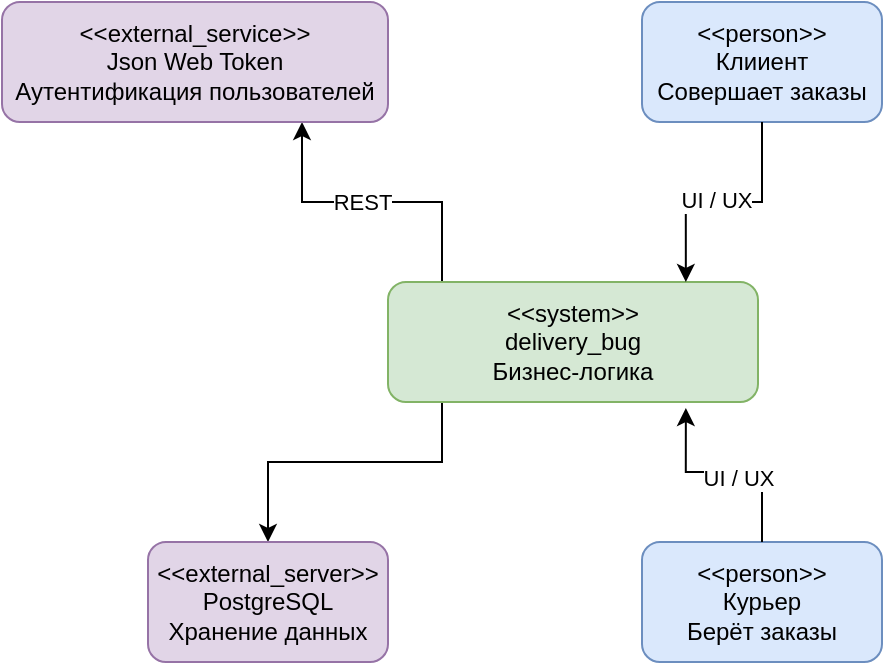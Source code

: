 <mxfile version="22.1.7" type="github" pages="2">
  <diagram id="R2lEEEUBdFMjLlhIrx00" name="Контекстная диаграмма">
    <mxGraphModel dx="1434" dy="790" grid="1" gridSize="10" guides="1" tooltips="1" connect="1" arrows="1" fold="1" page="1" pageScale="1" pageWidth="850" pageHeight="1100" math="0" shadow="0" extFonts="Permanent Marker^https://fonts.googleapis.com/css?family=Permanent+Marker">
      <root>
        <mxCell id="0" />
        <mxCell id="1" parent="0" />
        <mxCell id="ACpa_kCevvZqvN8BtNjZ-6" style="edgeStyle=orthogonalEdgeStyle;rounded=0;orthogonalLoop=1;jettySize=auto;html=1;" parent="1" source="ACpa_kCevvZqvN8BtNjZ-1" target="ACpa_kCevvZqvN8BtNjZ-5" edge="1">
          <mxGeometry relative="1" as="geometry">
            <Array as="points">
              <mxPoint x="360" y="480" />
              <mxPoint x="290" y="480" />
            </Array>
          </mxGeometry>
        </mxCell>
        <mxCell id="x97GfFHNB02WWNfrfIHU-3" value="REST" style="edgeLabel;html=1;align=center;verticalAlign=middle;resizable=0;points=[];" vertex="1" connectable="0" parent="ACpa_kCevvZqvN8BtNjZ-6">
          <mxGeometry x="0.107" y="3" relative="1" as="geometry">
            <mxPoint x="3" y="-3" as="offset" />
          </mxGeometry>
        </mxCell>
        <mxCell id="ACpa_kCevvZqvN8BtNjZ-9" style="edgeStyle=orthogonalEdgeStyle;rounded=0;orthogonalLoop=1;jettySize=auto;html=1;entryX=0.5;entryY=0;entryDx=0;entryDy=0;" parent="1" source="ACpa_kCevvZqvN8BtNjZ-1" target="ACpa_kCevvZqvN8BtNjZ-8" edge="1">
          <mxGeometry relative="1" as="geometry">
            <Array as="points">
              <mxPoint x="360" y="610" />
              <mxPoint x="273" y="610" />
            </Array>
          </mxGeometry>
        </mxCell>
        <mxCell id="ACpa_kCevvZqvN8BtNjZ-1" value="&amp;lt;&amp;lt;system&amp;gt;&amp;gt;&lt;br&gt;delivery_bug&lt;br&gt;Бизнес-логика" style="rounded=1;whiteSpace=wrap;html=1;fillColor=#d5e8d4;strokeColor=#82b366;" parent="1" vertex="1">
          <mxGeometry x="333" y="520" width="185" height="60" as="geometry" />
        </mxCell>
        <mxCell id="ACpa_kCevvZqvN8BtNjZ-2" value="&amp;lt;&amp;lt;person&amp;gt;&amp;gt;&lt;br&gt;Клииент&lt;br&gt;Совершает заказы" style="rounded=1;whiteSpace=wrap;html=1;fillColor=#dae8fc;strokeColor=#6c8ebf;" parent="1" vertex="1">
          <mxGeometry x="460" y="380" width="120" height="60" as="geometry" />
        </mxCell>
        <mxCell id="ACpa_kCevvZqvN8BtNjZ-3" style="edgeStyle=orthogonalEdgeStyle;rounded=0;orthogonalLoop=1;jettySize=auto;html=1;entryX=0.805;entryY=0;entryDx=0;entryDy=0;entryPerimeter=0;" parent="1" source="ACpa_kCevvZqvN8BtNjZ-2" target="ACpa_kCevvZqvN8BtNjZ-1" edge="1">
          <mxGeometry relative="1" as="geometry" />
        </mxCell>
        <mxCell id="ACpa_kCevvZqvN8BtNjZ-4" value="UI / UX" style="edgeLabel;html=1;align=center;verticalAlign=middle;resizable=0;points=[];" parent="ACpa_kCevvZqvN8BtNjZ-3" vertex="1" connectable="0">
          <mxGeometry x="-0.137" y="-1" relative="1" as="geometry">
            <mxPoint x="-12" as="offset" />
          </mxGeometry>
        </mxCell>
        <mxCell id="ACpa_kCevvZqvN8BtNjZ-5" value="&amp;lt;&amp;lt;external_service&amp;gt;&amp;gt;&lt;br&gt;&lt;div&gt;Json Web Token&lt;br&gt;&lt;/div&gt;&lt;div&gt;Аутентификация пользователей&lt;br&gt;&lt;/div&gt;" style="rounded=1;whiteSpace=wrap;html=1;fillColor=#e1d5e7;strokeColor=#9673a6;" parent="1" vertex="1">
          <mxGeometry x="140" y="380" width="193" height="60" as="geometry" />
        </mxCell>
        <mxCell id="ACpa_kCevvZqvN8BtNjZ-8" value="&amp;lt;&amp;lt;external_server&amp;gt;&amp;gt;&lt;br&gt;PostgreSQL&lt;br&gt;Хранение данных" style="rounded=1;whiteSpace=wrap;html=1;fillColor=#e1d5e7;strokeColor=#9673a6;" parent="1" vertex="1">
          <mxGeometry x="213" y="650" width="120" height="60" as="geometry" />
        </mxCell>
        <mxCell id="ACpa_kCevvZqvN8BtNjZ-12" value="&amp;lt;&amp;lt;person&amp;gt;&amp;gt;&lt;br&gt;Курьер&lt;br&gt;Берёт заказы" style="rounded=1;whiteSpace=wrap;html=1;fillColor=#dae8fc;strokeColor=#6c8ebf;" parent="1" vertex="1">
          <mxGeometry x="460" y="650" width="120" height="60" as="geometry" />
        </mxCell>
        <mxCell id="x97GfFHNB02WWNfrfIHU-1" style="edgeStyle=orthogonalEdgeStyle;rounded=0;orthogonalLoop=1;jettySize=auto;html=1;entryX=0.805;entryY=1.05;entryDx=0;entryDy=0;entryPerimeter=0;" edge="1" parent="1" source="ACpa_kCevvZqvN8BtNjZ-12" target="ACpa_kCevvZqvN8BtNjZ-1">
          <mxGeometry relative="1" as="geometry" />
        </mxCell>
        <mxCell id="x97GfFHNB02WWNfrfIHU-2" value="UI / UX" style="edgeLabel;html=1;align=center;verticalAlign=middle;resizable=0;points=[];" vertex="1" connectable="0" parent="x97GfFHNB02WWNfrfIHU-1">
          <mxGeometry x="-0.106" y="3" relative="1" as="geometry">
            <mxPoint as="offset" />
          </mxGeometry>
        </mxCell>
      </root>
    </mxGraphModel>
  </diagram>
  <diagram id="YIkUCltDvUCeohXx0cro" name="Контейнерная диаграмма">
    <mxGraphModel dx="1434" dy="790" grid="1" gridSize="10" guides="1" tooltips="1" connect="1" arrows="1" fold="1" page="1" pageScale="1" pageWidth="850" pageHeight="1100" math="0" shadow="0">
      <root>
        <mxCell id="0" />
        <mxCell id="1" parent="0" />
        <mxCell id="YH-1XcQb9Xq7KliLi-h7-3" style="edgeStyle=orthogonalEdgeStyle;rounded=0;orthogonalLoop=1;jettySize=auto;html=1;" edge="1" parent="1" source="mlJDVPz7_ByK6n6o5aJL-2" target="B85S8J64LBy0XzvmuPKT-1">
          <mxGeometry relative="1" as="geometry" />
        </mxCell>
        <mxCell id="mlJDVPz7_ByK6n6o5aJL-2" value="User" style="ellipse;whiteSpace=wrap;html=1;aspect=fixed;" parent="1" vertex="1">
          <mxGeometry x="380" y="220" width="90" height="90" as="geometry" />
        </mxCell>
        <mxCell id="YH-1XcQb9Xq7KliLi-h7-5" style="edgeStyle=orthogonalEdgeStyle;rounded=0;orthogonalLoop=1;jettySize=auto;html=1;" edge="1" parent="1" source="mlJDVPz7_ByK6n6o5aJL-3" target="mlJDVPz7_ByK6n6o5aJL-13">
          <mxGeometry relative="1" as="geometry" />
        </mxCell>
        <mxCell id="YH-1XcQb9Xq7KliLi-h7-6" value="PostgreSQL" style="edgeLabel;html=1;align=center;verticalAlign=middle;resizable=0;points=[];" vertex="1" connectable="0" parent="YH-1XcQb9Xq7KliLi-h7-5">
          <mxGeometry x="-0.04" y="1" relative="1" as="geometry">
            <mxPoint as="offset" />
          </mxGeometry>
        </mxCell>
        <mxCell id="mlJDVPz7_ByK6n6o5aJL-3" value="Backend" style="rounded=1;whiteSpace=wrap;html=1;fillColor=#dae8fc;strokeColor=#6c8ebf;" parent="1" vertex="1">
          <mxGeometry x="365" y="520" width="120" height="60" as="geometry" />
        </mxCell>
        <mxCell id="mlJDVPz7_ByK6n6o5aJL-13" value="База данных" style="shape=cylinder3;whiteSpace=wrap;html=1;boundedLbl=1;backgroundOutline=1;size=15;fillColor=#ffe6cc;strokeColor=#d79b00;" parent="1" vertex="1">
          <mxGeometry x="395" y="660" width="60" height="80" as="geometry" />
        </mxCell>
        <mxCell id="B85S8J64LBy0XzvmuPKT-2" style="edgeStyle=orthogonalEdgeStyle;rounded=0;orthogonalLoop=1;jettySize=auto;html=1;" parent="1" source="B85S8J64LBy0XzvmuPKT-1" target="mlJDVPz7_ByK6n6o5aJL-3" edge="1">
          <mxGeometry relative="1" as="geometry" />
        </mxCell>
        <mxCell id="YH-1XcQb9Xq7KliLi-h7-4" value="REST" style="edgeLabel;html=1;align=center;verticalAlign=middle;resizable=0;points=[];" vertex="1" connectable="0" parent="B85S8J64LBy0XzvmuPKT-2">
          <mxGeometry x="-0.225" y="-2" relative="1" as="geometry">
            <mxPoint as="offset" />
          </mxGeometry>
        </mxCell>
        <mxCell id="B85S8J64LBy0XzvmuPKT-1" value="Frontend" style="rounded=1;whiteSpace=wrap;html=1;" parent="1" vertex="1">
          <mxGeometry x="365" y="380" width="120" height="60" as="geometry" />
        </mxCell>
      </root>
    </mxGraphModel>
  </diagram>
</mxfile>
